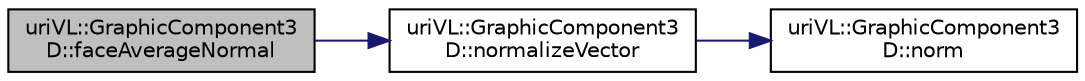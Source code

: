 digraph "uriVL::GraphicComponent3D::faceAverageNormal"
{
  edge [fontname="Helvetica",fontsize="10",labelfontname="Helvetica",labelfontsize="10"];
  node [fontname="Helvetica",fontsize="10",shape=record];
  rankdir="LR";
  Node1 [label="uriVL::GraphicComponent3\lD::faceAverageNormal",height=0.2,width=0.4,color="black", fillcolor="grey75", style="filled", fontcolor="black"];
  Node1 -> Node2 [color="midnightblue",fontsize="10",style="solid",fontname="Helvetica"];
  Node2 [label="uriVL::GraphicComponent3\lD::normalizeVector",height=0.2,width=0.4,color="black", fillcolor="white", style="filled",URL="$classuriVL_1_1GraphicComponent3D.html#af099e3ae8ec18639dc520c69119df36b"];
  Node2 -> Node3 [color="midnightblue",fontsize="10",style="solid",fontname="Helvetica"];
  Node3 [label="uriVL::GraphicComponent3\lD::norm",height=0.2,width=0.4,color="black", fillcolor="white", style="filled",URL="$classuriVL_1_1GraphicComponent3D.html#a1ac3c968a0834a059e3df89b9fb99bea"];
}
